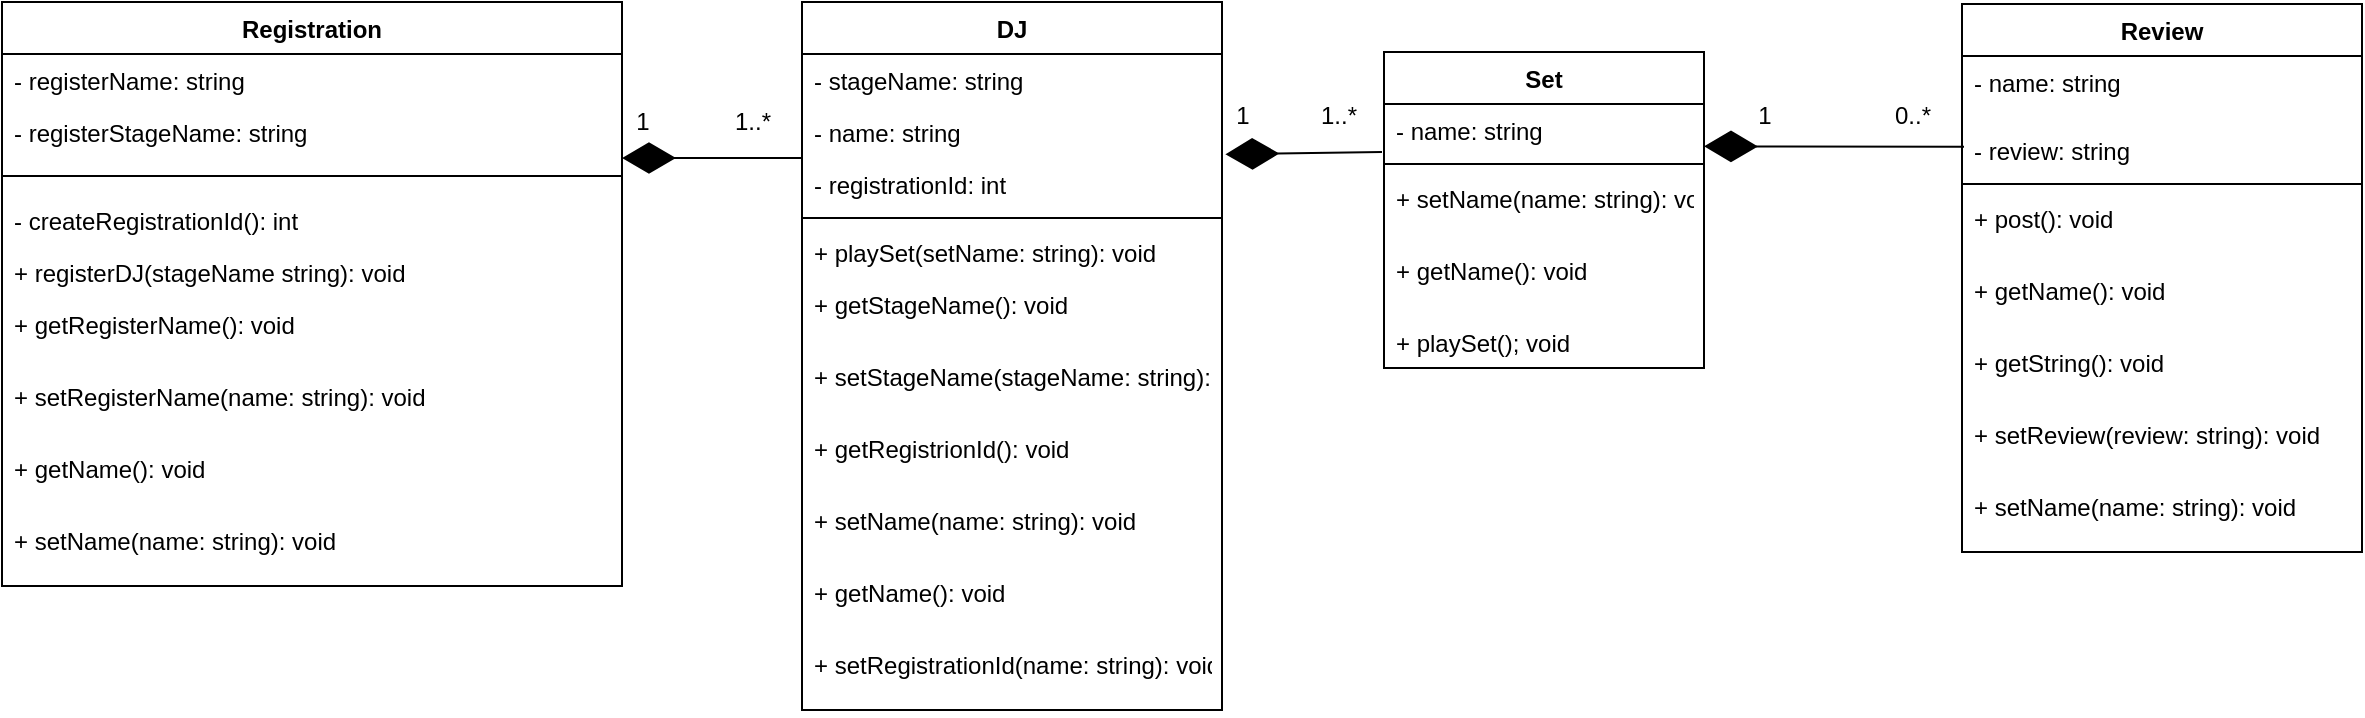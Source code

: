 <mxfile version="15.1.2" type="device"><diagram id="C5RBs43oDa-KdzZeNtuy" name="Page-1"><mxGraphModel dx="1185" dy="743" grid="1" gridSize="10" guides="1" tooltips="1" connect="1" arrows="1" fold="1" page="1" pageScale="1" pageWidth="827" pageHeight="1169" math="0" shadow="0"><root><mxCell id="WIyWlLk6GJQsqaUBKTNV-0"/><mxCell id="WIyWlLk6GJQsqaUBKTNV-1" parent="WIyWlLk6GJQsqaUBKTNV-0"/><mxCell id="zkfFHV4jXpPFQw0GAbJ--0" value="Registration" style="swimlane;fontStyle=1;align=center;verticalAlign=top;childLayout=stackLayout;horizontal=1;startSize=26;horizontalStack=0;resizeParent=1;resizeLast=0;collapsible=1;marginBottom=0;rounded=0;shadow=0;strokeWidth=1;" parent="WIyWlLk6GJQsqaUBKTNV-1" vertex="1"><mxGeometry x="70" y="120" width="310" height="292" as="geometry"><mxRectangle x="230" y="140" width="160" height="26" as="alternateBounds"/></mxGeometry></mxCell><mxCell id="gJT5DGU-WbarO5-6gl-c-26" value="- registerName: string" style="text;align=left;verticalAlign=top;spacingLeft=4;spacingRight=4;overflow=hidden;rotatable=0;points=[[0,0.5],[1,0.5]];portConstraint=eastwest;" vertex="1" parent="zkfFHV4jXpPFQw0GAbJ--0"><mxGeometry y="26" width="310" height="26" as="geometry"/></mxCell><mxCell id="gJT5DGU-WbarO5-6gl-c-28" value="- registerStageName: string" style="text;align=left;verticalAlign=top;spacingLeft=4;spacingRight=4;overflow=hidden;rotatable=0;points=[[0,0.5],[1,0.5]];portConstraint=eastwest;" vertex="1" parent="zkfFHV4jXpPFQw0GAbJ--0"><mxGeometry y="52" width="310" height="26" as="geometry"/></mxCell><mxCell id="zkfFHV4jXpPFQw0GAbJ--4" value="" style="line;html=1;strokeWidth=1;align=left;verticalAlign=middle;spacingTop=-1;spacingLeft=3;spacingRight=3;rotatable=0;labelPosition=right;points=[];portConstraint=eastwest;" parent="zkfFHV4jXpPFQw0GAbJ--0" vertex="1"><mxGeometry y="78" width="310" height="18" as="geometry"/></mxCell><mxCell id="zkfFHV4jXpPFQw0GAbJ--5" value="- createRegistrationId(): int" style="text;align=left;verticalAlign=top;spacingLeft=4;spacingRight=4;overflow=hidden;rotatable=0;points=[[0,0.5],[1,0.5]];portConstraint=eastwest;" parent="zkfFHV4jXpPFQw0GAbJ--0" vertex="1"><mxGeometry y="96" width="310" height="26" as="geometry"/></mxCell><mxCell id="gJT5DGU-WbarO5-6gl-c-1" value="+ registerDJ(stageName string): void" style="text;align=left;verticalAlign=top;spacingLeft=4;spacingRight=4;overflow=hidden;rotatable=0;points=[[0,0.5],[1,0.5]];portConstraint=eastwest;" vertex="1" parent="zkfFHV4jXpPFQw0GAbJ--0"><mxGeometry y="122" width="310" height="26" as="geometry"/></mxCell><mxCell id="gJT5DGU-WbarO5-6gl-c-43" value="+ getRegisterName(): void" style="text;strokeColor=none;fillColor=none;align=left;verticalAlign=top;spacingLeft=4;spacingRight=4;overflow=hidden;rotatable=0;points=[[0,0.5],[1,0.5]];portConstraint=eastwest;" vertex="1" parent="zkfFHV4jXpPFQw0GAbJ--0"><mxGeometry y="148" width="310" height="36" as="geometry"/></mxCell><mxCell id="gJT5DGU-WbarO5-6gl-c-44" value="+ setRegisterName(name: string): void" style="text;strokeColor=none;fillColor=none;align=left;verticalAlign=top;spacingLeft=4;spacingRight=4;overflow=hidden;rotatable=0;points=[[0,0.5],[1,0.5]];portConstraint=eastwest;" vertex="1" parent="zkfFHV4jXpPFQw0GAbJ--0"><mxGeometry y="184" width="310" height="36" as="geometry"/></mxCell><mxCell id="gJT5DGU-WbarO5-6gl-c-45" value="+ getName(): void" style="text;strokeColor=none;fillColor=none;align=left;verticalAlign=top;spacingLeft=4;spacingRight=4;overflow=hidden;rotatable=0;points=[[0,0.5],[1,0.5]];portConstraint=eastwest;" vertex="1" parent="zkfFHV4jXpPFQw0GAbJ--0"><mxGeometry y="220" width="310" height="36" as="geometry"/></mxCell><mxCell id="gJT5DGU-WbarO5-6gl-c-46" value="+ setName(name: string): void" style="text;strokeColor=none;fillColor=none;align=left;verticalAlign=top;spacingLeft=4;spacingRight=4;overflow=hidden;rotatable=0;points=[[0,0.5],[1,0.5]];portConstraint=eastwest;" vertex="1" parent="zkfFHV4jXpPFQw0GAbJ--0"><mxGeometry y="256" width="310" height="36" as="geometry"/></mxCell><mxCell id="zkfFHV4jXpPFQw0GAbJ--17" value="DJ" style="swimlane;fontStyle=1;align=center;verticalAlign=top;childLayout=stackLayout;horizontal=1;startSize=26;horizontalStack=0;resizeParent=1;resizeLast=0;collapsible=1;marginBottom=0;rounded=0;shadow=0;strokeWidth=1;" parent="WIyWlLk6GJQsqaUBKTNV-1" vertex="1"><mxGeometry x="470" y="120" width="210" height="354" as="geometry"><mxRectangle x="550" y="140" width="160" height="26" as="alternateBounds"/></mxGeometry></mxCell><mxCell id="zkfFHV4jXpPFQw0GAbJ--18" value="- stageName: string" style="text;align=left;verticalAlign=top;spacingLeft=4;spacingRight=4;overflow=hidden;rotatable=0;points=[[0,0.5],[1,0.5]];portConstraint=eastwest;" parent="zkfFHV4jXpPFQw0GAbJ--17" vertex="1"><mxGeometry y="26" width="210" height="26" as="geometry"/></mxCell><mxCell id="gJT5DGU-WbarO5-6gl-c-27" value="- name: string" style="text;align=left;verticalAlign=top;spacingLeft=4;spacingRight=4;overflow=hidden;rotatable=0;points=[[0,0.5],[1,0.5]];portConstraint=eastwest;rounded=0;shadow=0;html=0;" vertex="1" parent="zkfFHV4jXpPFQw0GAbJ--17"><mxGeometry y="52" width="210" height="26" as="geometry"/></mxCell><mxCell id="zkfFHV4jXpPFQw0GAbJ--19" value="- registrationId: int" style="text;align=left;verticalAlign=top;spacingLeft=4;spacingRight=4;overflow=hidden;rotatable=0;points=[[0,0.5],[1,0.5]];portConstraint=eastwest;rounded=0;shadow=0;html=0;" parent="zkfFHV4jXpPFQw0GAbJ--17" vertex="1"><mxGeometry y="78" width="210" height="26" as="geometry"/></mxCell><mxCell id="gJT5DGU-WbarO5-6gl-c-17" value="" style="endArrow=diamondThin;endFill=1;endSize=24;html=1;" edge="1" parent="zkfFHV4jXpPFQw0GAbJ--17"><mxGeometry width="160" relative="1" as="geometry"><mxPoint y="78" as="sourcePoint"/><mxPoint x="-90" y="78" as="targetPoint"/></mxGeometry></mxCell><mxCell id="zkfFHV4jXpPFQw0GAbJ--23" value="" style="line;html=1;strokeWidth=1;align=left;verticalAlign=middle;spacingTop=-1;spacingLeft=3;spacingRight=3;rotatable=0;labelPosition=right;points=[];portConstraint=eastwest;" parent="zkfFHV4jXpPFQw0GAbJ--17" vertex="1"><mxGeometry y="104" width="210" height="8" as="geometry"/></mxCell><mxCell id="zkfFHV4jXpPFQw0GAbJ--24" value="+ playSet(setName: string): void" style="text;align=left;verticalAlign=top;spacingLeft=4;spacingRight=4;overflow=hidden;rotatable=0;points=[[0,0.5],[1,0.5]];portConstraint=eastwest;" parent="zkfFHV4jXpPFQw0GAbJ--17" vertex="1"><mxGeometry y="112" width="210" height="26" as="geometry"/></mxCell><mxCell id="gJT5DGU-WbarO5-6gl-c-37" value="+ getStageName(): void" style="text;strokeColor=none;fillColor=none;align=left;verticalAlign=top;spacingLeft=4;spacingRight=4;overflow=hidden;rotatable=0;points=[[0,0.5],[1,0.5]];portConstraint=eastwest;" vertex="1" parent="zkfFHV4jXpPFQw0GAbJ--17"><mxGeometry y="138" width="210" height="36" as="geometry"/></mxCell><mxCell id="gJT5DGU-WbarO5-6gl-c-38" value="+ setStageName(stageName: string): void" style="text;strokeColor=none;fillColor=none;align=left;verticalAlign=top;spacingLeft=4;spacingRight=4;overflow=hidden;rotatable=0;points=[[0,0.5],[1,0.5]];portConstraint=eastwest;" vertex="1" parent="zkfFHV4jXpPFQw0GAbJ--17"><mxGeometry y="174" width="210" height="36" as="geometry"/></mxCell><mxCell id="gJT5DGU-WbarO5-6gl-c-39" value="+ getRegistrionId(): void" style="text;strokeColor=none;fillColor=none;align=left;verticalAlign=top;spacingLeft=4;spacingRight=4;overflow=hidden;rotatable=0;points=[[0,0.5],[1,0.5]];portConstraint=eastwest;" vertex="1" parent="zkfFHV4jXpPFQw0GAbJ--17"><mxGeometry y="210" width="210" height="36" as="geometry"/></mxCell><mxCell id="gJT5DGU-WbarO5-6gl-c-40" value="+ setName(name: string): void" style="text;strokeColor=none;fillColor=none;align=left;verticalAlign=top;spacingLeft=4;spacingRight=4;overflow=hidden;rotatable=0;points=[[0,0.5],[1,0.5]];portConstraint=eastwest;" vertex="1" parent="zkfFHV4jXpPFQw0GAbJ--17"><mxGeometry y="246" width="210" height="36" as="geometry"/></mxCell><mxCell id="gJT5DGU-WbarO5-6gl-c-41" value="+ getName(): void" style="text;strokeColor=none;fillColor=none;align=left;verticalAlign=top;spacingLeft=4;spacingRight=4;overflow=hidden;rotatable=0;points=[[0,0.5],[1,0.5]];portConstraint=eastwest;" vertex="1" parent="zkfFHV4jXpPFQw0GAbJ--17"><mxGeometry y="282" width="210" height="36" as="geometry"/></mxCell><mxCell id="gJT5DGU-WbarO5-6gl-c-42" value="+ setRegistrationId(name: string): void" style="text;strokeColor=none;fillColor=none;align=left;verticalAlign=top;spacingLeft=4;spacingRight=4;overflow=hidden;rotatable=0;points=[[0,0.5],[1,0.5]];portConstraint=eastwest;" vertex="1" parent="zkfFHV4jXpPFQw0GAbJ--17"><mxGeometry y="318" width="210" height="36" as="geometry"/></mxCell><mxCell id="gJT5DGU-WbarO5-6gl-c-4" value="Set" style="swimlane;fontStyle=1;align=center;verticalAlign=top;childLayout=stackLayout;horizontal=1;startSize=26;horizontalStack=0;resizeParent=1;resizeParentMax=0;resizeLast=0;collapsible=1;marginBottom=0;" vertex="1" parent="WIyWlLk6GJQsqaUBKTNV-1"><mxGeometry x="761" y="145" width="160" height="158" as="geometry"/></mxCell><mxCell id="gJT5DGU-WbarO5-6gl-c-5" value="- name: string" style="text;strokeColor=none;fillColor=none;align=left;verticalAlign=top;spacingLeft=4;spacingRight=4;overflow=hidden;rotatable=0;points=[[0,0.5],[1,0.5]];portConstraint=eastwest;" vertex="1" parent="gJT5DGU-WbarO5-6gl-c-4"><mxGeometry y="26" width="160" height="26" as="geometry"/></mxCell><mxCell id="gJT5DGU-WbarO5-6gl-c-6" value="" style="line;strokeWidth=1;fillColor=none;align=left;verticalAlign=middle;spacingTop=-1;spacingLeft=3;spacingRight=3;rotatable=0;labelPosition=right;points=[];portConstraint=eastwest;" vertex="1" parent="gJT5DGU-WbarO5-6gl-c-4"><mxGeometry y="52" width="160" height="8" as="geometry"/></mxCell><mxCell id="gJT5DGU-WbarO5-6gl-c-36" value="+ setName(name: string): void" style="text;strokeColor=none;fillColor=none;align=left;verticalAlign=top;spacingLeft=4;spacingRight=4;overflow=hidden;rotatable=0;points=[[0,0.5],[1,0.5]];portConstraint=eastwest;" vertex="1" parent="gJT5DGU-WbarO5-6gl-c-4"><mxGeometry y="60" width="160" height="36" as="geometry"/></mxCell><mxCell id="gJT5DGU-WbarO5-6gl-c-35" value="+ getName(): void" style="text;strokeColor=none;fillColor=none;align=left;verticalAlign=top;spacingLeft=4;spacingRight=4;overflow=hidden;rotatable=0;points=[[0,0.5],[1,0.5]];portConstraint=eastwest;" vertex="1" parent="gJT5DGU-WbarO5-6gl-c-4"><mxGeometry y="96" width="160" height="36" as="geometry"/></mxCell><mxCell id="gJT5DGU-WbarO5-6gl-c-7" value="+ playSet(); void" style="text;strokeColor=none;fillColor=none;align=left;verticalAlign=top;spacingLeft=4;spacingRight=4;overflow=hidden;rotatable=0;points=[[0,0.5],[1,0.5]];portConstraint=eastwest;" vertex="1" parent="gJT5DGU-WbarO5-6gl-c-4"><mxGeometry y="132" width="160" height="26" as="geometry"/></mxCell><object label="Review" id="gJT5DGU-WbarO5-6gl-c-8"><mxCell style="swimlane;fontStyle=1;align=center;verticalAlign=top;childLayout=stackLayout;horizontal=1;startSize=26;horizontalStack=0;resizeParent=1;resizeParentMax=0;resizeLast=0;collapsible=1;marginBottom=0;" vertex="1" parent="WIyWlLk6GJQsqaUBKTNV-1"><mxGeometry x="1050" y="121" width="200" height="274" as="geometry"/></mxCell></object><mxCell id="gJT5DGU-WbarO5-6gl-c-9" value="- name: string " style="text;strokeColor=none;fillColor=none;align=left;verticalAlign=top;spacingLeft=4;spacingRight=4;overflow=hidden;rotatable=0;points=[[0,0.5],[1,0.5]];portConstraint=eastwest;" vertex="1" parent="gJT5DGU-WbarO5-6gl-c-8"><mxGeometry y="26" width="200" height="34" as="geometry"/></mxCell><mxCell id="gJT5DGU-WbarO5-6gl-c-13" value="- review: string &#10;" style="text;strokeColor=none;fillColor=none;align=left;verticalAlign=top;spacingLeft=4;spacingRight=4;overflow=hidden;rotatable=0;points=[[0,0.5],[1,0.5]];portConstraint=eastwest;" vertex="1" parent="gJT5DGU-WbarO5-6gl-c-8"><mxGeometry y="60" width="200" height="26" as="geometry"/></mxCell><mxCell id="gJT5DGU-WbarO5-6gl-c-10" value="" style="line;strokeWidth=1;fillColor=none;align=left;verticalAlign=middle;spacingTop=-1;spacingLeft=3;spacingRight=3;rotatable=0;labelPosition=right;points=[];portConstraint=eastwest;" vertex="1" parent="gJT5DGU-WbarO5-6gl-c-8"><mxGeometry y="86" width="200" height="8" as="geometry"/></mxCell><mxCell id="gJT5DGU-WbarO5-6gl-c-11" value="+ post(): void" style="text;strokeColor=none;fillColor=none;align=left;verticalAlign=top;spacingLeft=4;spacingRight=4;overflow=hidden;rotatable=0;points=[[0,0.5],[1,0.5]];portConstraint=eastwest;" vertex="1" parent="gJT5DGU-WbarO5-6gl-c-8"><mxGeometry y="94" width="200" height="36" as="geometry"/></mxCell><mxCell id="gJT5DGU-WbarO5-6gl-c-31" value="+ getName(): void" style="text;strokeColor=none;fillColor=none;align=left;verticalAlign=top;spacingLeft=4;spacingRight=4;overflow=hidden;rotatable=0;points=[[0,0.5],[1,0.5]];portConstraint=eastwest;" vertex="1" parent="gJT5DGU-WbarO5-6gl-c-8"><mxGeometry y="130" width="200" height="36" as="geometry"/></mxCell><mxCell id="gJT5DGU-WbarO5-6gl-c-33" value="+ getString(): void" style="text;strokeColor=none;fillColor=none;align=left;verticalAlign=top;spacingLeft=4;spacingRight=4;overflow=hidden;rotatable=0;points=[[0,0.5],[1,0.5]];portConstraint=eastwest;" vertex="1" parent="gJT5DGU-WbarO5-6gl-c-8"><mxGeometry y="166" width="200" height="36" as="geometry"/></mxCell><mxCell id="gJT5DGU-WbarO5-6gl-c-34" value="+ setReview(review: string): void" style="text;strokeColor=none;fillColor=none;align=left;verticalAlign=top;spacingLeft=4;spacingRight=4;overflow=hidden;rotatable=0;points=[[0,0.5],[1,0.5]];portConstraint=eastwest;" vertex="1" parent="gJT5DGU-WbarO5-6gl-c-8"><mxGeometry y="202" width="200" height="36" as="geometry"/></mxCell><mxCell id="gJT5DGU-WbarO5-6gl-c-32" value="+ setName(name: string): void" style="text;strokeColor=none;fillColor=none;align=left;verticalAlign=top;spacingLeft=4;spacingRight=4;overflow=hidden;rotatable=0;points=[[0,0.5],[1,0.5]];portConstraint=eastwest;" vertex="1" parent="gJT5DGU-WbarO5-6gl-c-8"><mxGeometry y="238" width="200" height="36" as="geometry"/></mxCell><mxCell id="gJT5DGU-WbarO5-6gl-c-18" value="1" style="text;html=1;align=center;verticalAlign=middle;resizable=0;points=[];autosize=1;strokeColor=none;fillColor=none;" vertex="1" parent="WIyWlLk6GJQsqaUBKTNV-1"><mxGeometry x="380" y="170" width="20" height="20" as="geometry"/></mxCell><mxCell id="gJT5DGU-WbarO5-6gl-c-19" value="1..*" style="text;html=1;align=center;verticalAlign=middle;resizable=0;points=[];autosize=1;strokeColor=none;fillColor=none;" vertex="1" parent="WIyWlLk6GJQsqaUBKTNV-1"><mxGeometry x="430" y="170" width="30" height="20" as="geometry"/></mxCell><mxCell id="gJT5DGU-WbarO5-6gl-c-20" value="" style="endArrow=diamondThin;endFill=1;endSize=24;html=1;entryX=1.008;entryY=-0.071;entryDx=0;entryDy=0;entryPerimeter=0;" edge="1" parent="WIyWlLk6GJQsqaUBKTNV-1" target="zkfFHV4jXpPFQw0GAbJ--19"><mxGeometry width="160" relative="1" as="geometry"><mxPoint x="760" y="195" as="sourcePoint"/><mxPoint x="650" y="195" as="targetPoint"/></mxGeometry></mxCell><mxCell id="gJT5DGU-WbarO5-6gl-c-21" value="1" style="text;html=1;align=center;verticalAlign=middle;resizable=0;points=[];autosize=1;strokeColor=none;fillColor=none;" vertex="1" parent="WIyWlLk6GJQsqaUBKTNV-1"><mxGeometry x="680" y="167.38" width="20" height="20" as="geometry"/></mxCell><mxCell id="gJT5DGU-WbarO5-6gl-c-22" value="1..*" style="text;html=1;align=center;verticalAlign=middle;resizable=0;points=[];autosize=1;strokeColor=none;fillColor=none;" vertex="1" parent="WIyWlLk6GJQsqaUBKTNV-1"><mxGeometry x="723" y="167" width="30" height="20" as="geometry"/></mxCell><mxCell id="gJT5DGU-WbarO5-6gl-c-23" value="" style="endArrow=diamondThin;endFill=1;endSize=24;html=1;" edge="1" parent="WIyWlLk6GJQsqaUBKTNV-1"><mxGeometry width="160" relative="1" as="geometry"><mxPoint x="1051" y="192.38" as="sourcePoint"/><mxPoint x="921" y="192.14" as="targetPoint"/></mxGeometry></mxCell><mxCell id="gJT5DGU-WbarO5-6gl-c-24" value="1" style="text;html=1;align=center;verticalAlign=middle;resizable=0;points=[];autosize=1;strokeColor=none;fillColor=none;" vertex="1" parent="WIyWlLk6GJQsqaUBKTNV-1"><mxGeometry x="941" y="167.38" width="20" height="20" as="geometry"/></mxCell><mxCell id="gJT5DGU-WbarO5-6gl-c-25" value="0..*" style="text;html=1;align=center;verticalAlign=middle;resizable=0;points=[];autosize=1;strokeColor=none;fillColor=none;" vertex="1" parent="WIyWlLk6GJQsqaUBKTNV-1"><mxGeometry x="1010" y="167.38" width="30" height="20" as="geometry"/></mxCell></root></mxGraphModel></diagram></mxfile>